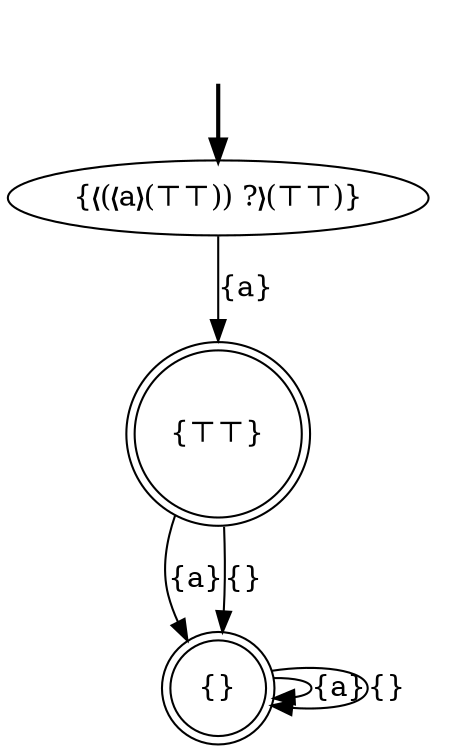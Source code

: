 digraph {
	fake0 [style=invisible]
	"{⊤⊤}" [shape=doublecircle]
	"{❬(❬a❭(⊤⊤)) ?❭(⊤⊤)}" [root=true]
	"{}" [shape=doublecircle]
	fake0 -> "{❬(❬a❭(⊤⊤)) ?❭(⊤⊤)}" [style=bold]
	"{⊤⊤}" -> "{}" [label="{a}"]
	"{}" -> "{}" [label="{a}"]
	"{}" -> "{}" [label="{}"]
	"{⊤⊤}" -> "{}" [label="{}"]
	"{❬(❬a❭(⊤⊤)) ?❭(⊤⊤)}" -> "{⊤⊤}" [label="{a}"]
}
